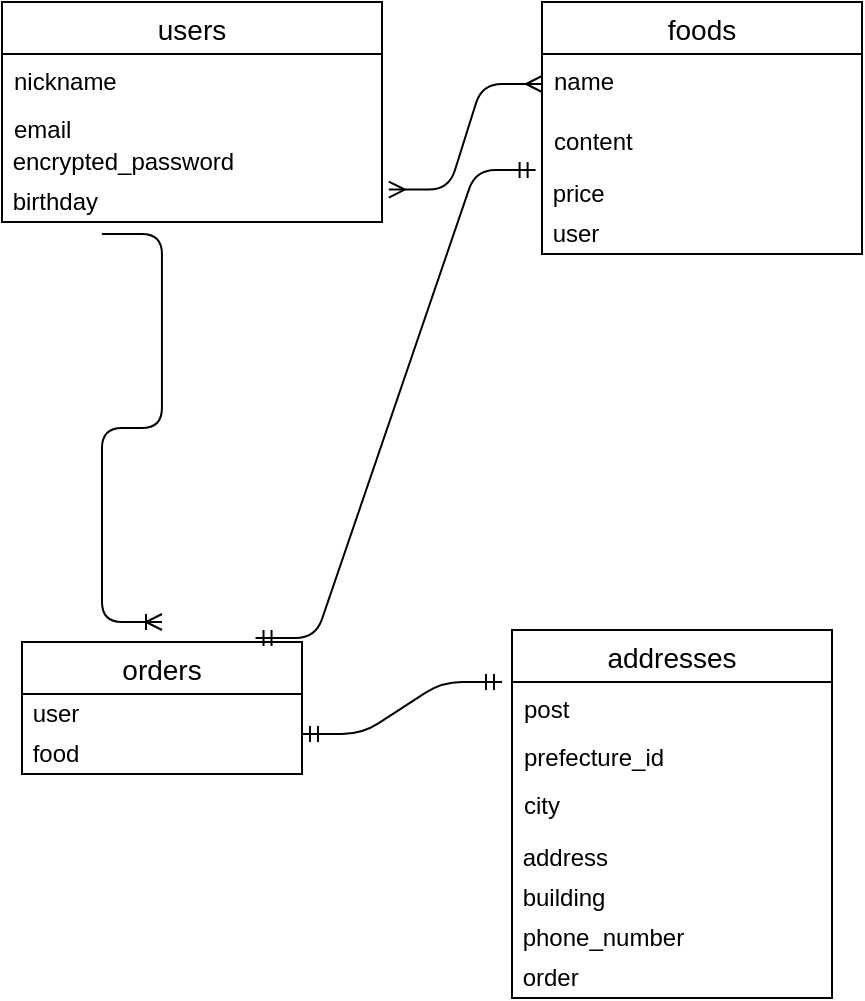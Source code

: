 <mxfile version="14.2.4" type="embed">
    <diagram id="HoW109t7VY8YQYDN1kgU" name="ページ1">
        <mxGraphModel dx="448" dy="667" grid="1" gridSize="10" guides="1" tooltips="1" connect="1" arrows="1" fold="1" page="1" pageScale="1" pageWidth="850" pageHeight="1100" math="0" shadow="0">
            <root>
                <mxCell id="0"/>
                <mxCell id="1" parent="0"/>
                <mxCell id="2" value="users" style="swimlane;fontStyle=0;childLayout=stackLayout;horizontal=1;startSize=26;horizontalStack=0;resizeParent=1;resizeParentMax=0;resizeLast=0;collapsible=1;marginBottom=0;align=center;fontSize=14;" parent="1" vertex="1">
                    <mxGeometry x="10" y="120" width="190" height="110" as="geometry"/>
                </mxCell>
                <mxCell id="3" value="nickname" style="text;strokeColor=none;fillColor=none;spacingLeft=4;spacingRight=4;overflow=hidden;rotatable=0;points=[[0,0.5],[1,0.5]];portConstraint=eastwest;fontSize=12;" parent="2" vertex="1">
                    <mxGeometry y="26" width="190" height="24" as="geometry"/>
                </mxCell>
                <mxCell id="4" value="email" style="text;strokeColor=none;fillColor=none;spacingLeft=4;spacingRight=4;overflow=hidden;rotatable=0;points=[[0,0.5],[1,0.5]];portConstraint=eastwest;fontSize=12;align=left;" parent="2" vertex="1">
                    <mxGeometry y="50" width="190" height="20" as="geometry"/>
                </mxCell>
                <mxCell id="59" value="&amp;nbsp;encrypted_password" style="text;html=1;resizable=0;autosize=1;align=left;verticalAlign=middle;points=[];fillColor=none;strokeColor=none;rounded=0;" parent="2" vertex="1">
                    <mxGeometry y="70" width="190" height="20" as="geometry"/>
                </mxCell>
                <mxCell id="74" value="&amp;nbsp;birthday" style="text;html=1;resizable=0;autosize=1;align=left;verticalAlign=middle;points=[];fillColor=none;strokeColor=none;rounded=0;" parent="2" vertex="1">
                    <mxGeometry y="90" width="190" height="20" as="geometry"/>
                </mxCell>
                <mxCell id="6" value="foods" style="swimlane;fontStyle=0;childLayout=stackLayout;horizontal=1;startSize=26;horizontalStack=0;resizeParent=1;resizeParentMax=0;resizeLast=0;collapsible=1;marginBottom=0;align=center;fontSize=14;" parent="1" vertex="1">
                    <mxGeometry x="280" y="120" width="160" height="126" as="geometry"/>
                </mxCell>
                <mxCell id="8" value="name" style="text;strokeColor=none;fillColor=none;spacingLeft=4;spacingRight=4;overflow=hidden;rotatable=0;points=[[0,0.5],[1,0.5]];portConstraint=eastwest;fontSize=12;" parent="6" vertex="1">
                    <mxGeometry y="26" width="160" height="30" as="geometry"/>
                </mxCell>
                <mxCell id="9" value="content" style="text;strokeColor=none;fillColor=none;spacingLeft=4;spacingRight=4;overflow=hidden;rotatable=0;points=[[0,0.5],[1,0.5]];portConstraint=eastwest;fontSize=12;" parent="6" vertex="1">
                    <mxGeometry y="56" width="160" height="30" as="geometry"/>
                </mxCell>
                <mxCell id="62" value="&amp;nbsp;price" style="text;html=1;resizable=0;autosize=1;align=left;verticalAlign=middle;points=[];fillColor=none;strokeColor=none;rounded=0;" parent="6" vertex="1">
                    <mxGeometry y="86" width="160" height="20" as="geometry"/>
                </mxCell>
                <mxCell id="83" value="&amp;nbsp;user" style="text;html=1;resizable=0;autosize=1;align=left;verticalAlign=middle;points=[];fillColor=none;strokeColor=none;rounded=0;" parent="6" vertex="1">
                    <mxGeometry y="106" width="160" height="20" as="geometry"/>
                </mxCell>
                <mxCell id="10" value="orders" style="swimlane;fontStyle=0;childLayout=stackLayout;horizontal=1;startSize=26;horizontalStack=0;resizeParent=1;resizeParentMax=0;resizeLast=0;collapsible=1;marginBottom=0;align=center;fontSize=14;" parent="1" vertex="1">
                    <mxGeometry x="20" y="440" width="140" height="66" as="geometry"/>
                </mxCell>
                <mxCell id="58" value="&amp;nbsp;user" style="text;html=1;resizable=0;autosize=1;align=left;verticalAlign=middle;points=[];fillColor=none;strokeColor=none;rounded=0;" parent="10" vertex="1">
                    <mxGeometry y="26" width="140" height="20" as="geometry"/>
                </mxCell>
                <mxCell id="75" value="&amp;nbsp;food&lt;br&gt;" style="text;html=1;resizable=0;autosize=1;align=left;verticalAlign=middle;points=[];fillColor=none;strokeColor=none;rounded=0;" parent="10" vertex="1">
                    <mxGeometry y="46" width="140" height="20" as="geometry"/>
                </mxCell>
                <mxCell id="14" value="addresses" style="swimlane;fontStyle=0;childLayout=stackLayout;horizontal=1;startSize=26;horizontalStack=0;resizeParent=1;resizeParentMax=0;resizeLast=0;collapsible=1;marginBottom=0;align=center;fontSize=14;" parent="1" vertex="1">
                    <mxGeometry x="265" y="434" width="160" height="184" as="geometry"/>
                </mxCell>
                <mxCell id="15" value="post" style="text;strokeColor=none;fillColor=none;spacingLeft=4;spacingRight=4;overflow=hidden;rotatable=0;points=[[0,0.5],[1,0.5]];portConstraint=eastwest;fontSize=12;" parent="14" vertex="1">
                    <mxGeometry y="26" width="160" height="24" as="geometry"/>
                </mxCell>
                <mxCell id="16" value="prefecture_id" style="text;strokeColor=none;fillColor=none;spacingLeft=4;spacingRight=4;overflow=hidden;rotatable=0;points=[[0,0.5],[1,0.5]];portConstraint=eastwest;fontSize=12;" parent="14" vertex="1">
                    <mxGeometry y="50" width="160" height="24" as="geometry"/>
                </mxCell>
                <mxCell id="17" value="city" style="text;strokeColor=none;fillColor=none;spacingLeft=4;spacingRight=4;overflow=hidden;rotatable=0;points=[[0,0.5],[1,0.5]];portConstraint=eastwest;fontSize=12;" parent="14" vertex="1">
                    <mxGeometry y="74" width="160" height="30" as="geometry"/>
                </mxCell>
                <mxCell id="84" value="&amp;nbsp;address" style="text;html=1;resizable=0;autosize=1;align=left;verticalAlign=middle;points=[];fillColor=none;strokeColor=none;rounded=0;" parent="14" vertex="1">
                    <mxGeometry y="104" width="160" height="20" as="geometry"/>
                </mxCell>
                <mxCell id="78" value="&amp;nbsp;building" style="text;html=1;resizable=0;autosize=1;align=left;verticalAlign=middle;points=[];fillColor=none;strokeColor=none;rounded=0;" parent="14" vertex="1">
                    <mxGeometry y="124" width="160" height="20" as="geometry"/>
                </mxCell>
                <mxCell id="79" value="&amp;nbsp;phone_number" style="text;html=1;resizable=0;autosize=1;align=left;verticalAlign=middle;points=[];fillColor=none;strokeColor=none;rounded=0;" parent="14" vertex="1">
                    <mxGeometry y="144" width="160" height="20" as="geometry"/>
                </mxCell>
                <mxCell id="82" value="&amp;nbsp;order" style="text;html=1;resizable=0;autosize=1;align=left;verticalAlign=middle;points=[];fillColor=none;strokeColor=none;rounded=0;" parent="14" vertex="1">
                    <mxGeometry y="164" width="160" height="20" as="geometry"/>
                </mxCell>
                <mxCell id="67" value="" style="edgeStyle=entityRelationEdgeStyle;fontSize=12;html=1;endArrow=ERmandOne;startArrow=ERmandOne;" parent="1" edge="1">
                    <mxGeometry width="100" height="100" relative="1" as="geometry">
                        <mxPoint x="160" y="486" as="sourcePoint"/>
                        <mxPoint x="260" y="460" as="targetPoint"/>
                    </mxGeometry>
                </mxCell>
                <mxCell id="80" value="" style="edgeStyle=entityRelationEdgeStyle;fontSize=12;html=1;endArrow=ERoneToMany;exitX=0.263;exitY=1.3;exitDx=0;exitDy=0;exitPerimeter=0;" parent="1" source="74" edge="1">
                    <mxGeometry width="100" height="100" relative="1" as="geometry">
                        <mxPoint x="170" y="390" as="sourcePoint"/>
                        <mxPoint x="90" y="430" as="targetPoint"/>
                    </mxGeometry>
                </mxCell>
                <mxCell id="81" value="" style="edgeStyle=entityRelationEdgeStyle;fontSize=12;html=1;endArrow=ERmandOne;startArrow=ERmandOne;exitX=0.834;exitY=-0.03;exitDx=0;exitDy=0;exitPerimeter=0;entryX=-0.02;entryY=-0.1;entryDx=0;entryDy=0;entryPerimeter=0;" parent="1" source="10" edge="1">
                    <mxGeometry width="100" height="100" relative="1" as="geometry">
                        <mxPoint x="170" y="390" as="sourcePoint"/>
                        <mxPoint x="276.8" y="204" as="targetPoint"/>
                    </mxGeometry>
                </mxCell>
                <mxCell id="85" value="" style="edgeStyle=entityRelationEdgeStyle;fontSize=12;html=1;endArrow=ERmany;startArrow=ERmany;entryX=0;entryY=0.5;entryDx=0;entryDy=0;exitX=1.018;exitY=0.19;exitDx=0;exitDy=0;exitPerimeter=0;" edge="1" parent="1" source="74" target="8">
                    <mxGeometry width="100" height="100" relative="1" as="geometry">
                        <mxPoint x="190" y="220" as="sourcePoint"/>
                        <mxPoint x="290" y="120" as="targetPoint"/>
                    </mxGeometry>
                </mxCell>
            </root>
        </mxGraphModel>
    </diagram>
</mxfile>